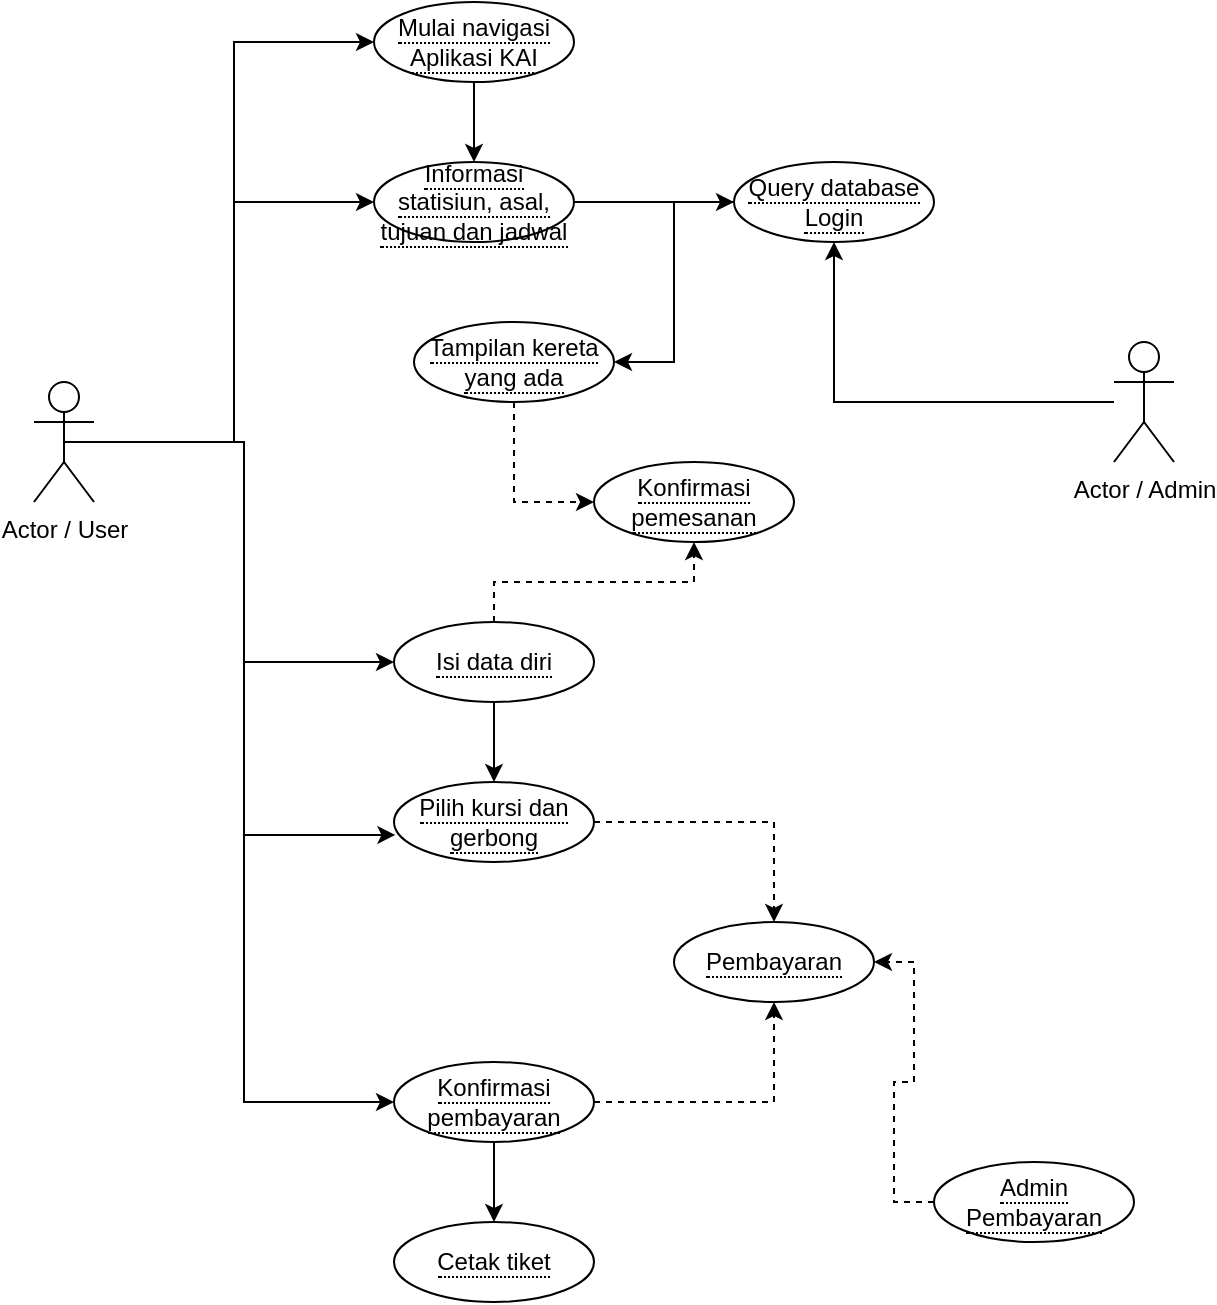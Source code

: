 <mxfile version="21.8.0" type="device">
  <diagram id="R2lEEEUBdFMjLlhIrx00" name="Page-1">
    <mxGraphModel dx="1615" dy="888" grid="1" gridSize="10" guides="1" tooltips="1" connect="1" arrows="1" fold="1" page="1" pageScale="1" pageWidth="850" pageHeight="1100" math="0" shadow="0" extFonts="Permanent Marker^https://fonts.googleapis.com/css?family=Permanent+Marker">
      <root>
        <mxCell id="0" />
        <mxCell id="1" parent="0" />
        <mxCell id="c9tKdTn89NOS2SGfD_PU-135" style="edgeStyle=orthogonalEdgeStyle;rounded=0;orthogonalLoop=1;jettySize=auto;html=1;exitX=0.5;exitY=0.5;exitDx=0;exitDy=0;exitPerimeter=0;entryX=0;entryY=0.5;entryDx=0;entryDy=0;" edge="1" parent="1" source="c9tKdTn89NOS2SGfD_PU-106" target="c9tKdTn89NOS2SGfD_PU-111">
          <mxGeometry relative="1" as="geometry" />
        </mxCell>
        <mxCell id="c9tKdTn89NOS2SGfD_PU-136" style="edgeStyle=orthogonalEdgeStyle;rounded=0;orthogonalLoop=1;jettySize=auto;html=1;entryX=0;entryY=0.5;entryDx=0;entryDy=0;" edge="1" parent="1" source="c9tKdTn89NOS2SGfD_PU-106" target="c9tKdTn89NOS2SGfD_PU-112">
          <mxGeometry relative="1" as="geometry" />
        </mxCell>
        <mxCell id="c9tKdTn89NOS2SGfD_PU-137" style="edgeStyle=orthogonalEdgeStyle;rounded=0;orthogonalLoop=1;jettySize=auto;html=1;exitX=0.5;exitY=0.5;exitDx=0;exitDy=0;exitPerimeter=0;entryX=0;entryY=0.5;entryDx=0;entryDy=0;" edge="1" parent="1" source="c9tKdTn89NOS2SGfD_PU-106" target="c9tKdTn89NOS2SGfD_PU-120">
          <mxGeometry relative="1" as="geometry" />
        </mxCell>
        <mxCell id="c9tKdTn89NOS2SGfD_PU-144" style="edgeStyle=orthogonalEdgeStyle;rounded=0;orthogonalLoop=1;jettySize=auto;html=1;entryX=0;entryY=0.5;entryDx=0;entryDy=0;" edge="1" parent="1" source="c9tKdTn89NOS2SGfD_PU-106" target="c9tKdTn89NOS2SGfD_PU-123">
          <mxGeometry relative="1" as="geometry" />
        </mxCell>
        <mxCell id="c9tKdTn89NOS2SGfD_PU-106" value="Actor / User" style="shape=umlActor;verticalLabelPosition=bottom;verticalAlign=top;html=1;outlineConnect=0;" vertex="1" parent="1">
          <mxGeometry x="90" y="280" width="30" height="60" as="geometry" />
        </mxCell>
        <mxCell id="c9tKdTn89NOS2SGfD_PU-134" style="edgeStyle=orthogonalEdgeStyle;rounded=0;orthogonalLoop=1;jettySize=auto;html=1;entryX=0.5;entryY=1;entryDx=0;entryDy=0;" edge="1" parent="1" source="c9tKdTn89NOS2SGfD_PU-109" target="c9tKdTn89NOS2SGfD_PU-114">
          <mxGeometry relative="1" as="geometry" />
        </mxCell>
        <mxCell id="c9tKdTn89NOS2SGfD_PU-109" value="Actor / Admin" style="shape=umlActor;verticalLabelPosition=bottom;verticalAlign=top;html=1;outlineConnect=0;" vertex="1" parent="1">
          <mxGeometry x="630" y="260" width="30" height="60" as="geometry" />
        </mxCell>
        <mxCell id="c9tKdTn89NOS2SGfD_PU-113" value="" style="edgeStyle=orthogonalEdgeStyle;rounded=0;orthogonalLoop=1;jettySize=auto;html=1;" edge="1" parent="1" source="c9tKdTn89NOS2SGfD_PU-111" target="c9tKdTn89NOS2SGfD_PU-112">
          <mxGeometry relative="1" as="geometry" />
        </mxCell>
        <mxCell id="c9tKdTn89NOS2SGfD_PU-111" value="&lt;span style=&quot;border-bottom: 1px dotted&quot;&gt;Mulai navigasi Aplikasi KAI&lt;/span&gt;" style="ellipse;whiteSpace=wrap;html=1;align=center;" vertex="1" parent="1">
          <mxGeometry x="260" y="90" width="100" height="40" as="geometry" />
        </mxCell>
        <mxCell id="c9tKdTn89NOS2SGfD_PU-115" value="" style="edgeStyle=orthogonalEdgeStyle;rounded=0;orthogonalLoop=1;jettySize=auto;html=1;" edge="1" parent="1" source="c9tKdTn89NOS2SGfD_PU-112" target="c9tKdTn89NOS2SGfD_PU-114">
          <mxGeometry relative="1" as="geometry" />
        </mxCell>
        <mxCell id="c9tKdTn89NOS2SGfD_PU-112" value="&lt;span style=&quot;border-bottom: 1px dotted&quot;&gt;Informasi statisiun, asal, tujuan dan jadwal&lt;/span&gt;" style="ellipse;whiteSpace=wrap;html=1;align=center;" vertex="1" parent="1">
          <mxGeometry x="260" y="170" width="100" height="40" as="geometry" />
        </mxCell>
        <mxCell id="c9tKdTn89NOS2SGfD_PU-127" style="edgeStyle=orthogonalEdgeStyle;rounded=0;orthogonalLoop=1;jettySize=auto;html=1;entryX=1;entryY=0.5;entryDx=0;entryDy=0;" edge="1" parent="1" source="c9tKdTn89NOS2SGfD_PU-114" target="c9tKdTn89NOS2SGfD_PU-116">
          <mxGeometry relative="1" as="geometry" />
        </mxCell>
        <mxCell id="c9tKdTn89NOS2SGfD_PU-114" value="&lt;span style=&quot;border-bottom: 1px dotted&quot;&gt;Query database Login&lt;/span&gt;" style="ellipse;whiteSpace=wrap;html=1;align=center;" vertex="1" parent="1">
          <mxGeometry x="440" y="170" width="100" height="40" as="geometry" />
        </mxCell>
        <mxCell id="c9tKdTn89NOS2SGfD_PU-119" style="edgeStyle=orthogonalEdgeStyle;rounded=0;orthogonalLoop=1;jettySize=auto;html=1;entryX=0;entryY=0.5;entryDx=0;entryDy=0;dashed=1;" edge="1" parent="1" source="c9tKdTn89NOS2SGfD_PU-116" target="c9tKdTn89NOS2SGfD_PU-118">
          <mxGeometry relative="1" as="geometry" />
        </mxCell>
        <mxCell id="c9tKdTn89NOS2SGfD_PU-116" value="&lt;span style=&quot;border-bottom: 1px dotted&quot;&gt;Tampilan kereta yang ada&lt;/span&gt;" style="ellipse;whiteSpace=wrap;html=1;align=center;" vertex="1" parent="1">
          <mxGeometry x="280" y="250" width="100" height="40" as="geometry" />
        </mxCell>
        <mxCell id="c9tKdTn89NOS2SGfD_PU-118" value="&lt;span style=&quot;border-bottom: 1px dotted&quot;&gt;Konfirmasi pemesanan&lt;/span&gt;" style="ellipse;whiteSpace=wrap;html=1;align=center;" vertex="1" parent="1">
          <mxGeometry x="370" y="320" width="100" height="40" as="geometry" />
        </mxCell>
        <mxCell id="c9tKdTn89NOS2SGfD_PU-122" value="" style="edgeStyle=orthogonalEdgeStyle;rounded=0;orthogonalLoop=1;jettySize=auto;html=1;" edge="1" parent="1" source="c9tKdTn89NOS2SGfD_PU-120" target="c9tKdTn89NOS2SGfD_PU-121">
          <mxGeometry relative="1" as="geometry" />
        </mxCell>
        <mxCell id="c9tKdTn89NOS2SGfD_PU-128" style="edgeStyle=orthogonalEdgeStyle;rounded=0;orthogonalLoop=1;jettySize=auto;html=1;entryX=0.5;entryY=1;entryDx=0;entryDy=0;dashed=1;" edge="1" parent="1" source="c9tKdTn89NOS2SGfD_PU-120" target="c9tKdTn89NOS2SGfD_PU-118">
          <mxGeometry relative="1" as="geometry" />
        </mxCell>
        <mxCell id="c9tKdTn89NOS2SGfD_PU-120" value="&lt;span style=&quot;border-bottom: 1px dotted&quot;&gt;Isi data diri&lt;/span&gt;" style="ellipse;whiteSpace=wrap;html=1;align=center;" vertex="1" parent="1">
          <mxGeometry x="270" y="400" width="100" height="40" as="geometry" />
        </mxCell>
        <mxCell id="c9tKdTn89NOS2SGfD_PU-125" style="edgeStyle=orthogonalEdgeStyle;rounded=0;orthogonalLoop=1;jettySize=auto;html=1;entryX=0.5;entryY=0;entryDx=0;entryDy=0;dashed=1;" edge="1" parent="1" source="c9tKdTn89NOS2SGfD_PU-121" target="c9tKdTn89NOS2SGfD_PU-124">
          <mxGeometry relative="1" as="geometry" />
        </mxCell>
        <mxCell id="c9tKdTn89NOS2SGfD_PU-121" value="&lt;span style=&quot;border-bottom: 1px dotted&quot;&gt;Pilih kursi dan gerbong&lt;/span&gt;" style="ellipse;whiteSpace=wrap;html=1;align=center;" vertex="1" parent="1">
          <mxGeometry x="270" y="480" width="100" height="40" as="geometry" />
        </mxCell>
        <mxCell id="c9tKdTn89NOS2SGfD_PU-126" style="edgeStyle=orthogonalEdgeStyle;rounded=0;orthogonalLoop=1;jettySize=auto;html=1;entryX=0.5;entryY=1;entryDx=0;entryDy=0;dashed=1;" edge="1" parent="1" source="c9tKdTn89NOS2SGfD_PU-123" target="c9tKdTn89NOS2SGfD_PU-124">
          <mxGeometry relative="1" as="geometry" />
        </mxCell>
        <mxCell id="c9tKdTn89NOS2SGfD_PU-130" value="" style="edgeStyle=orthogonalEdgeStyle;rounded=0;orthogonalLoop=1;jettySize=auto;html=1;" edge="1" parent="1" source="c9tKdTn89NOS2SGfD_PU-123" target="c9tKdTn89NOS2SGfD_PU-129">
          <mxGeometry relative="1" as="geometry" />
        </mxCell>
        <mxCell id="c9tKdTn89NOS2SGfD_PU-123" value="&lt;span style=&quot;border-bottom: 1px dotted&quot;&gt;Konfirmasi pembayaran&lt;/span&gt;" style="ellipse;whiteSpace=wrap;html=1;align=center;" vertex="1" parent="1">
          <mxGeometry x="270" y="620" width="100" height="40" as="geometry" />
        </mxCell>
        <mxCell id="c9tKdTn89NOS2SGfD_PU-124" value="&lt;span style=&quot;border-bottom: 1px dotted&quot;&gt;Pembayaran&lt;/span&gt;" style="ellipse;whiteSpace=wrap;html=1;align=center;" vertex="1" parent="1">
          <mxGeometry x="410" y="550" width="100" height="40" as="geometry" />
        </mxCell>
        <mxCell id="c9tKdTn89NOS2SGfD_PU-129" value="&lt;span style=&quot;border-bottom: 1px dotted&quot;&gt;Cetak tiket&lt;/span&gt;" style="ellipse;whiteSpace=wrap;html=1;align=center;" vertex="1" parent="1">
          <mxGeometry x="270" y="700" width="100" height="40" as="geometry" />
        </mxCell>
        <mxCell id="c9tKdTn89NOS2SGfD_PU-132" style="edgeStyle=orthogonalEdgeStyle;rounded=0;orthogonalLoop=1;jettySize=auto;html=1;entryX=1;entryY=0.5;entryDx=0;entryDy=0;dashed=1;" edge="1" parent="1" source="c9tKdTn89NOS2SGfD_PU-131" target="c9tKdTn89NOS2SGfD_PU-124">
          <mxGeometry relative="1" as="geometry" />
        </mxCell>
        <mxCell id="c9tKdTn89NOS2SGfD_PU-131" value="&lt;span style=&quot;border-bottom: 1px dotted&quot;&gt;Admin Pembayaran&lt;/span&gt;" style="ellipse;whiteSpace=wrap;html=1;align=center;" vertex="1" parent="1">
          <mxGeometry x="540" y="670" width="100" height="40" as="geometry" />
        </mxCell>
        <mxCell id="c9tKdTn89NOS2SGfD_PU-142" style="edgeStyle=orthogonalEdgeStyle;rounded=0;orthogonalLoop=1;jettySize=auto;html=1;entryX=0.007;entryY=0.662;entryDx=0;entryDy=0;entryPerimeter=0;" edge="1" parent="1" source="c9tKdTn89NOS2SGfD_PU-106" target="c9tKdTn89NOS2SGfD_PU-121">
          <mxGeometry relative="1" as="geometry" />
        </mxCell>
      </root>
    </mxGraphModel>
  </diagram>
</mxfile>
